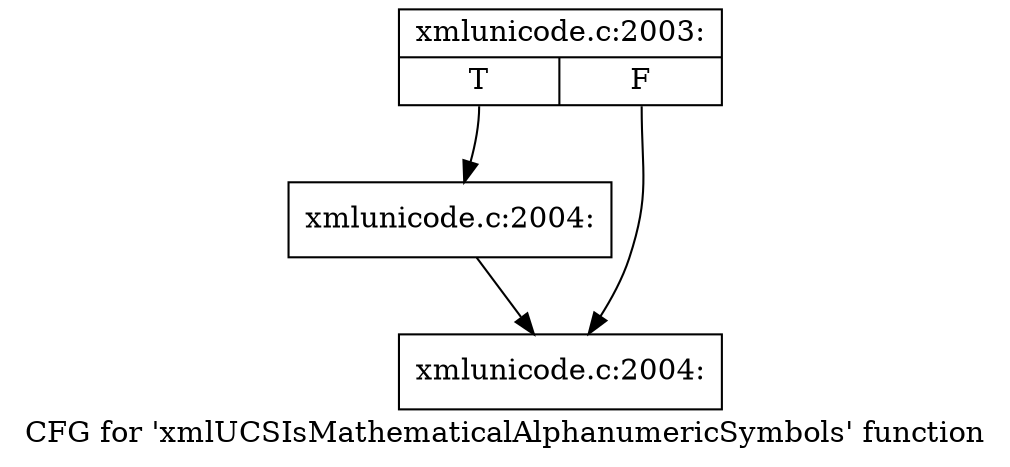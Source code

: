 digraph "CFG for 'xmlUCSIsMathematicalAlphanumericSymbols' function" {
	label="CFG for 'xmlUCSIsMathematicalAlphanumericSymbols' function";

	Node0x4e67e50 [shape=record,label="{xmlunicode.c:2003:|{<s0>T|<s1>F}}"];
	Node0x4e67e50:s0 -> Node0x4e358b0;
	Node0x4e67e50:s1 -> Node0x4e35860;
	Node0x4e358b0 [shape=record,label="{xmlunicode.c:2004:}"];
	Node0x4e358b0 -> Node0x4e35860;
	Node0x4e35860 [shape=record,label="{xmlunicode.c:2004:}"];
}
